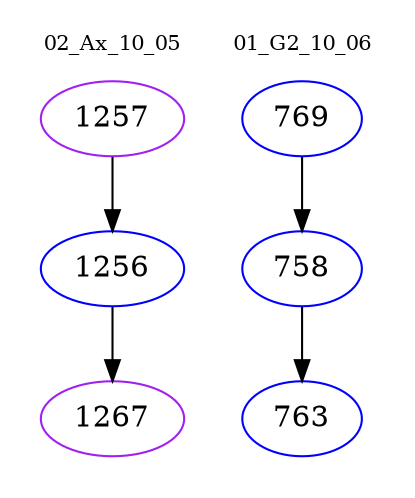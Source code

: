 digraph{
subgraph cluster_0 {
color = white
label = "02_Ax_10_05";
fontsize=10;
T0_1257 [label="1257", color="purple"]
T0_1257 -> T0_1256 [color="black"]
T0_1256 [label="1256", color="blue"]
T0_1256 -> T0_1267 [color="black"]
T0_1267 [label="1267", color="purple"]
}
subgraph cluster_1 {
color = white
label = "01_G2_10_06";
fontsize=10;
T1_769 [label="769", color="blue"]
T1_769 -> T1_758 [color="black"]
T1_758 [label="758", color="blue"]
T1_758 -> T1_763 [color="black"]
T1_763 [label="763", color="blue"]
}
}
